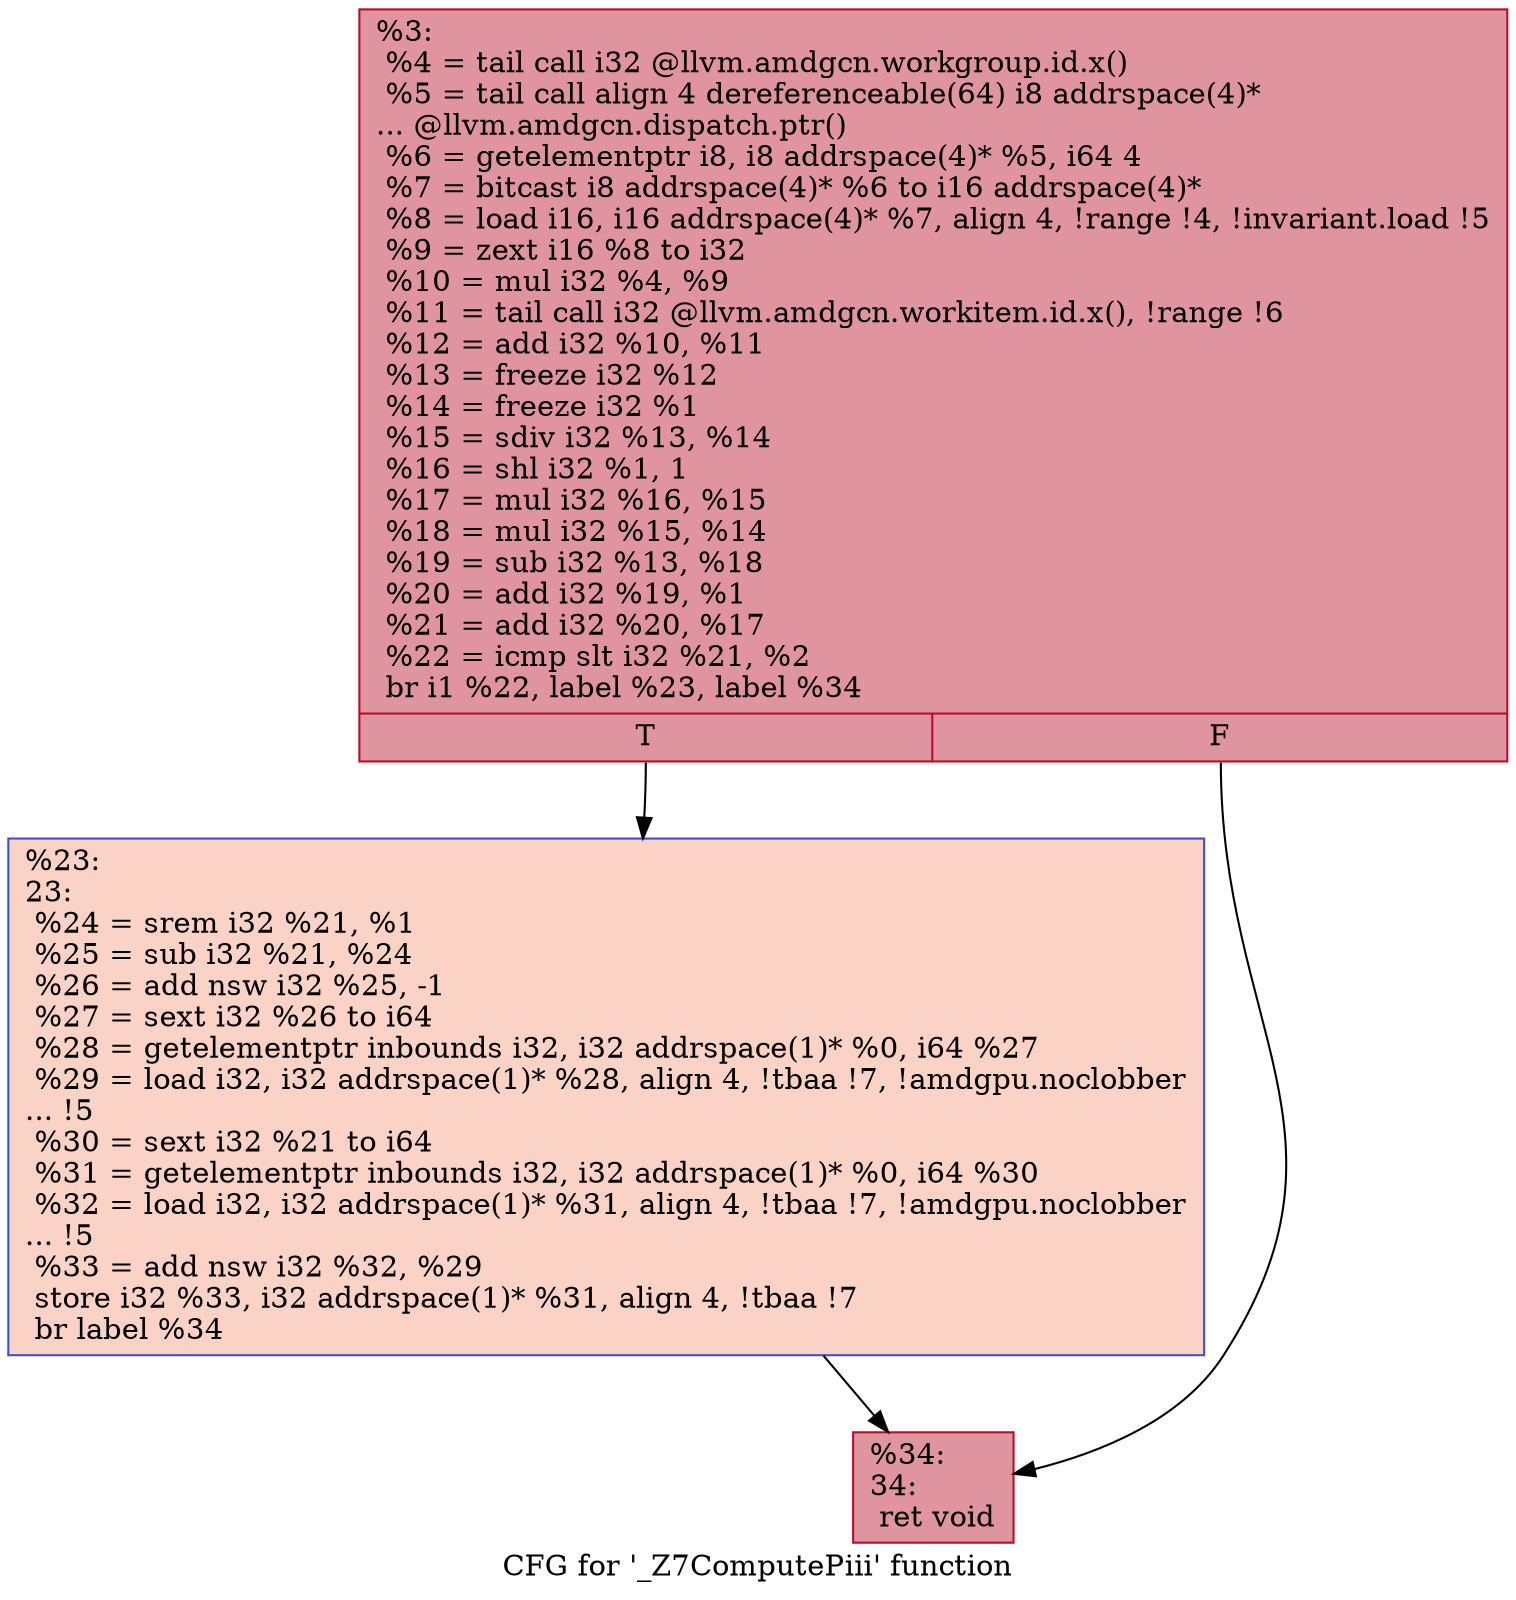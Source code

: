 digraph "CFG for '_Z7ComputePiii' function" {
	label="CFG for '_Z7ComputePiii' function";

	Node0x58090a0 [shape=record,color="#b70d28ff", style=filled, fillcolor="#b70d2870",label="{%3:\l  %4 = tail call i32 @llvm.amdgcn.workgroup.id.x()\l  %5 = tail call align 4 dereferenceable(64) i8 addrspace(4)*\l... @llvm.amdgcn.dispatch.ptr()\l  %6 = getelementptr i8, i8 addrspace(4)* %5, i64 4\l  %7 = bitcast i8 addrspace(4)* %6 to i16 addrspace(4)*\l  %8 = load i16, i16 addrspace(4)* %7, align 4, !range !4, !invariant.load !5\l  %9 = zext i16 %8 to i32\l  %10 = mul i32 %4, %9\l  %11 = tail call i32 @llvm.amdgcn.workitem.id.x(), !range !6\l  %12 = add i32 %10, %11\l  %13 = freeze i32 %12\l  %14 = freeze i32 %1\l  %15 = sdiv i32 %13, %14\l  %16 = shl i32 %1, 1\l  %17 = mul i32 %16, %15\l  %18 = mul i32 %15, %14\l  %19 = sub i32 %13, %18\l  %20 = add i32 %19, %1\l  %21 = add i32 %20, %17\l  %22 = icmp slt i32 %21, %2\l  br i1 %22, label %23, label %34\l|{<s0>T|<s1>F}}"];
	Node0x58090a0:s0 -> Node0x580b500;
	Node0x58090a0:s1 -> Node0x580b590;
	Node0x580b500 [shape=record,color="#3d50c3ff", style=filled, fillcolor="#f59c7d70",label="{%23:\l23:                                               \l  %24 = srem i32 %21, %1\l  %25 = sub i32 %21, %24\l  %26 = add nsw i32 %25, -1\l  %27 = sext i32 %26 to i64\l  %28 = getelementptr inbounds i32, i32 addrspace(1)* %0, i64 %27\l  %29 = load i32, i32 addrspace(1)* %28, align 4, !tbaa !7, !amdgpu.noclobber\l... !5\l  %30 = sext i32 %21 to i64\l  %31 = getelementptr inbounds i32, i32 addrspace(1)* %0, i64 %30\l  %32 = load i32, i32 addrspace(1)* %31, align 4, !tbaa !7, !amdgpu.noclobber\l... !5\l  %33 = add nsw i32 %32, %29\l  store i32 %33, i32 addrspace(1)* %31, align 4, !tbaa !7\l  br label %34\l}"];
	Node0x580b500 -> Node0x580b590;
	Node0x580b590 [shape=record,color="#b70d28ff", style=filled, fillcolor="#b70d2870",label="{%34:\l34:                                               \l  ret void\l}"];
}

